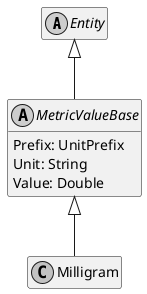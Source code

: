 ﻿@startuml
hide empty members
skinparam monochrome true
skinparam backgroundcolor transparent

abstract class Entity {
}

Entity <|-- MetricValueBase

abstract class MetricValueBase {
    Prefix: UnitPrefix
    Unit: String
    Value: Double
}

MetricValueBase <|-- Milligram

class Milligram {
}

@enduml
